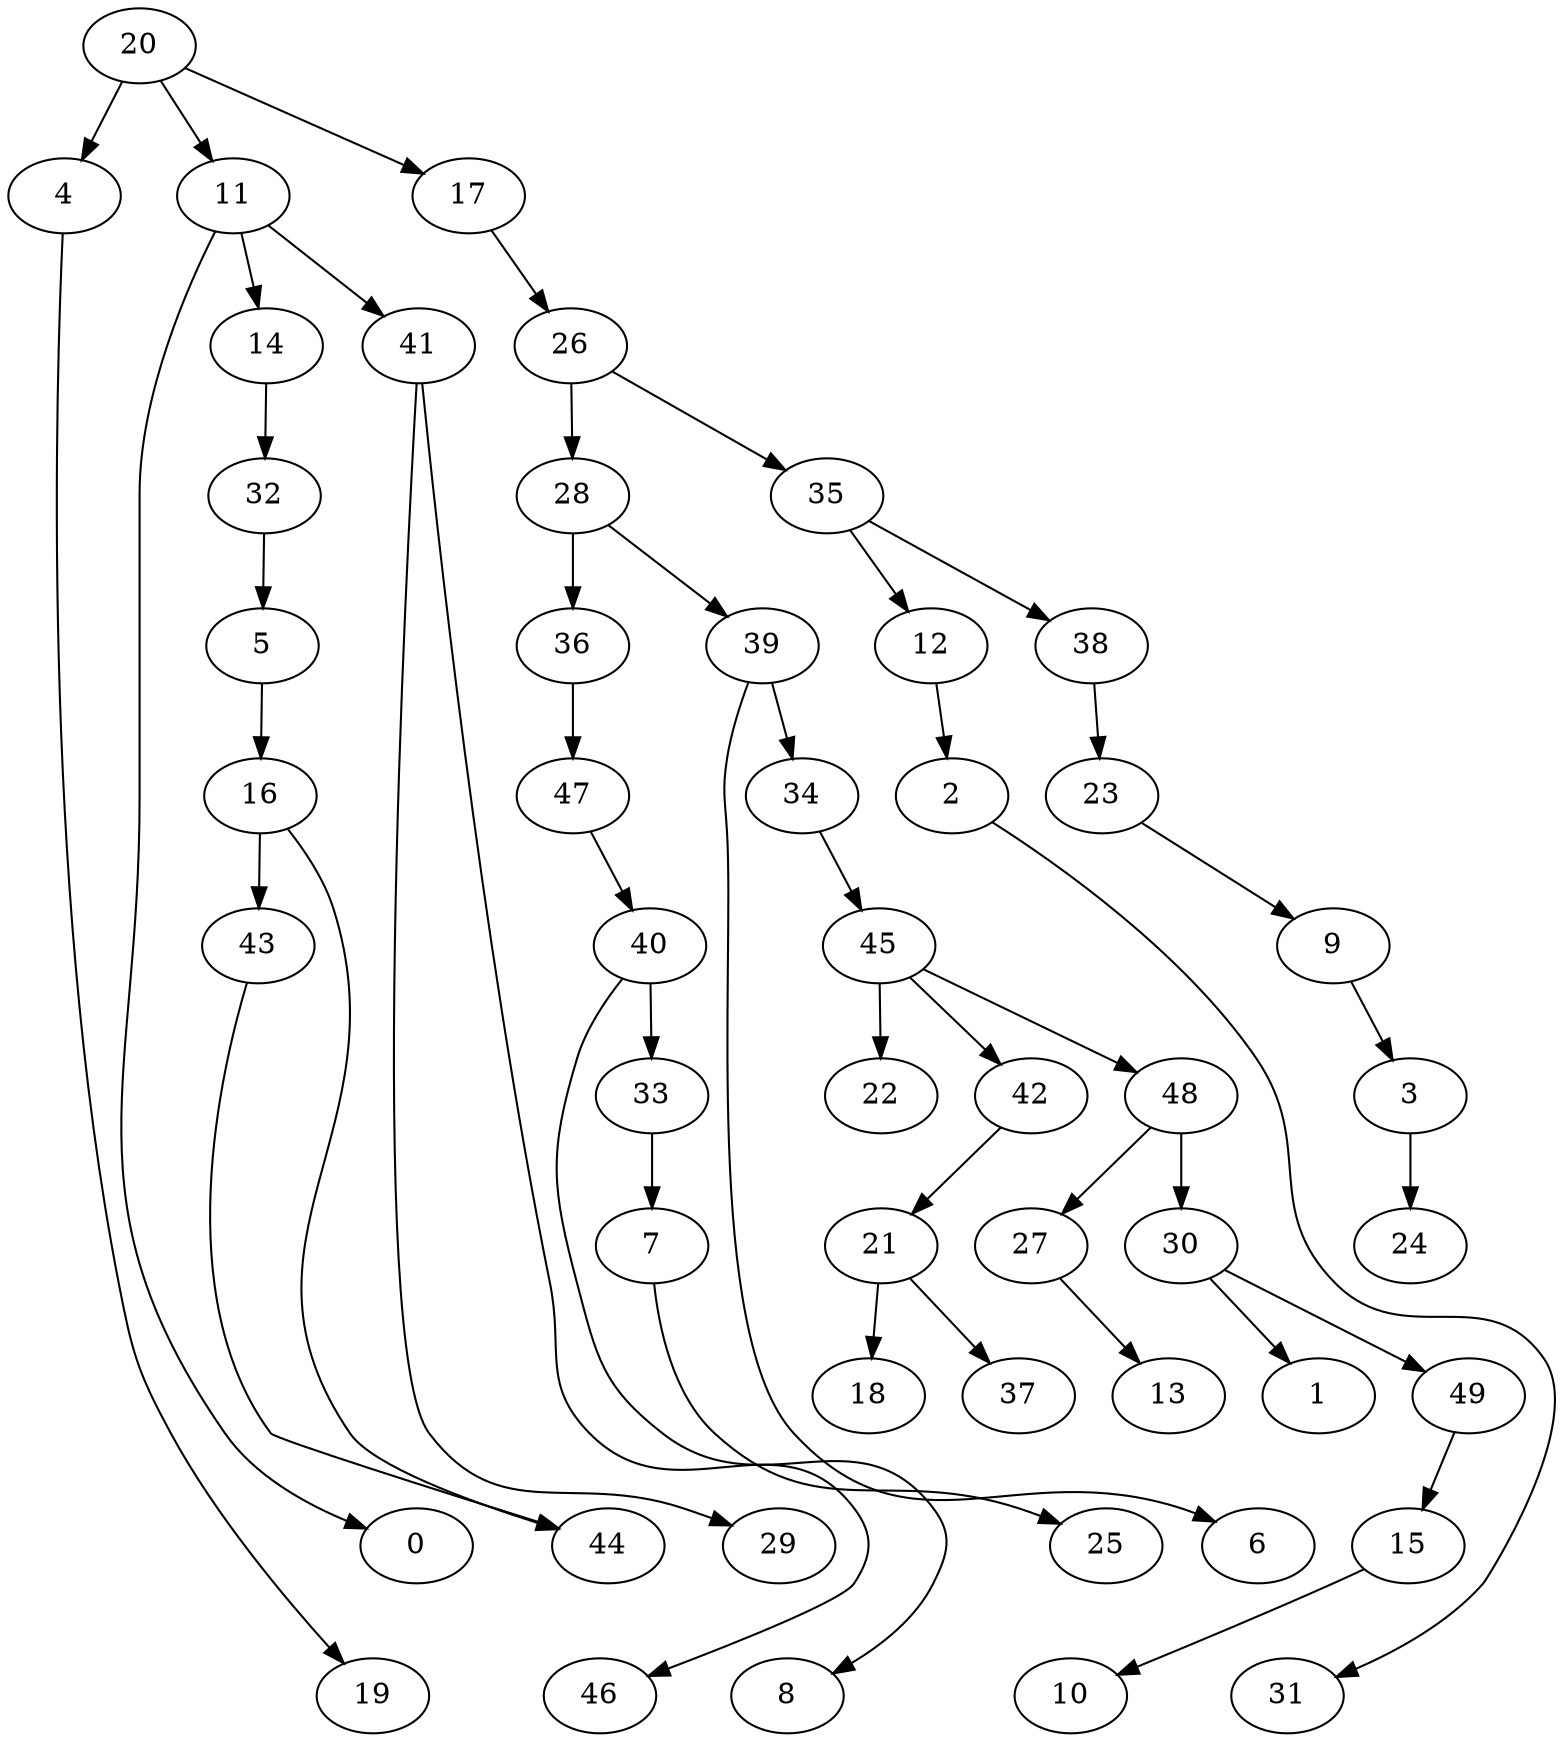 digraph g {
0;
1;
2;
3;
4;
5;
6;
7;
8;
9;
10;
11;
12;
13;
14;
15;
16;
17;
18;
19;
20;
21;
22;
23;
24;
25;
26;
27;
28;
29;
30;
31;
32;
33;
34;
35;
36;
37;
38;
39;
40;
41;
42;
43;
44;
45;
46;
47;
48;
49;
2 -> 31 [weight=0];
3 -> 24 [weight=0];
4 -> 19 [weight=0];
5 -> 16 [weight=0];
7 -> 25 [weight=0];
9 -> 3 [weight=0];
11 -> 0 [weight=0];
11 -> 14 [weight=0];
11 -> 41 [weight=0];
12 -> 2 [weight=0];
14 -> 32 [weight=0];
15 -> 10 [weight=0];
16 -> 43 [weight=0];
16 -> 44 [weight=0];
17 -> 26 [weight=0];
20 -> 4 [weight=0];
20 -> 11 [weight=0];
20 -> 17 [weight=0];
21 -> 18 [weight=0];
21 -> 37 [weight=0];
23 -> 9 [weight=0];
26 -> 28 [weight=0];
26 -> 35 [weight=0];
27 -> 13 [weight=0];
28 -> 36 [weight=0];
28 -> 39 [weight=0];
30 -> 49 [weight=0];
30 -> 1 [weight=0];
32 -> 5 [weight=0];
33 -> 7 [weight=0];
34 -> 45 [weight=0];
35 -> 12 [weight=0];
35 -> 38 [weight=0];
36 -> 47 [weight=0];
38 -> 23 [weight=0];
39 -> 34 [weight=0];
39 -> 6 [weight=0];
40 -> 33 [weight=0];
40 -> 8 [weight=0];
41 -> 46 [weight=0];
41 -> 29 [weight=0];
42 -> 21 [weight=0];
43 -> 44 [weight=0];
45 -> 48 [weight=0];
45 -> 22 [weight=0];
45 -> 42 [weight=0];
47 -> 40 [weight=0];
48 -> 27 [weight=0];
48 -> 30 [weight=0];
49 -> 15 [weight=0];
}

